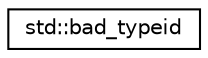 digraph G
{
  edge [fontname="Helvetica",fontsize="10",labelfontname="Helvetica",labelfontsize="10"];
  node [fontname="Helvetica",fontsize="10",shape=record];
  rankdir="LR";
  Node1 [label="std::bad_typeid",height=0.2,width=0.4,color="black", fillcolor="white", style="filled",URL="$classstd_1_1bad__typeid.html"];
}
